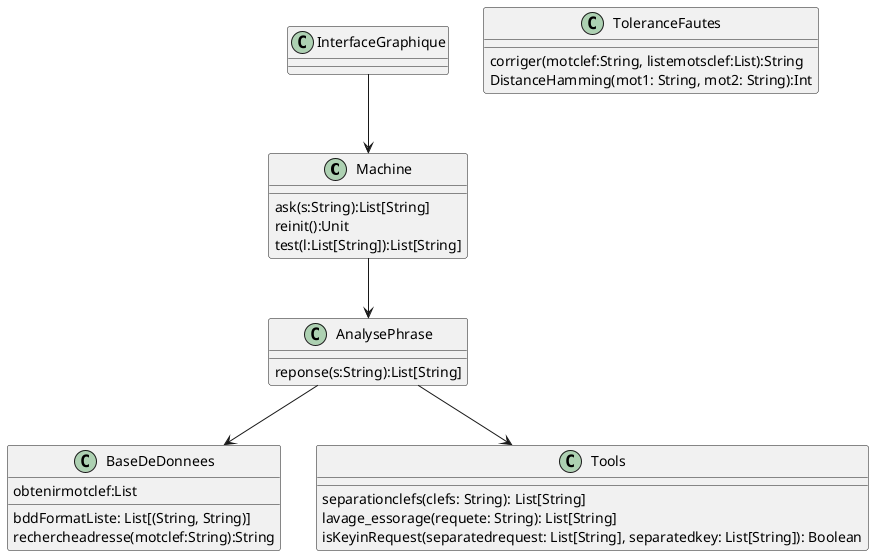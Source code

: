 /* 
 Si vous etes le prof, ignorez ce fichier.
*/

/* Pour afficher le diagramme UML:  
   Window>Show view>Other>Plantuml
   
   La doc: http://plantuml.com/class-diagram
*/

@startuml
 class Machine{	
	ask(s:String):List[String]
	reinit():Unit
	test(l:List[String]):List[String]
	}

 class BaseDeDonnees{
 	 bddFormatListe: List[(String, String)]
	 rechercheadresse(motclef:String):String
	 obtenirmotclef:List
	 }
 
 class Tools{
	separationclefs(clefs: String): List[String]
	lavage_essorage(requete: String): List[String]
	isKeyinRequest(separatedrequest: List[String], separatedkey: List[String]): Boolean
 }
 
 class InterfaceGraphique{
 }
 
 class AnalysePhrase{
 	reponse(s:String):List[String]
 }
 
 class ToleranceFautes{
   corriger(motclef:String, listemotsclef:List):String
   DistanceHamming(mot1: String, mot2: String):Int
 }
 
 InterfaceGraphique --> Machine
 Machine --> AnalysePhrase
 AnalysePhrase --> Tools
 AnalysePhrase --> BaseDeDonnees
 
 @enduml

